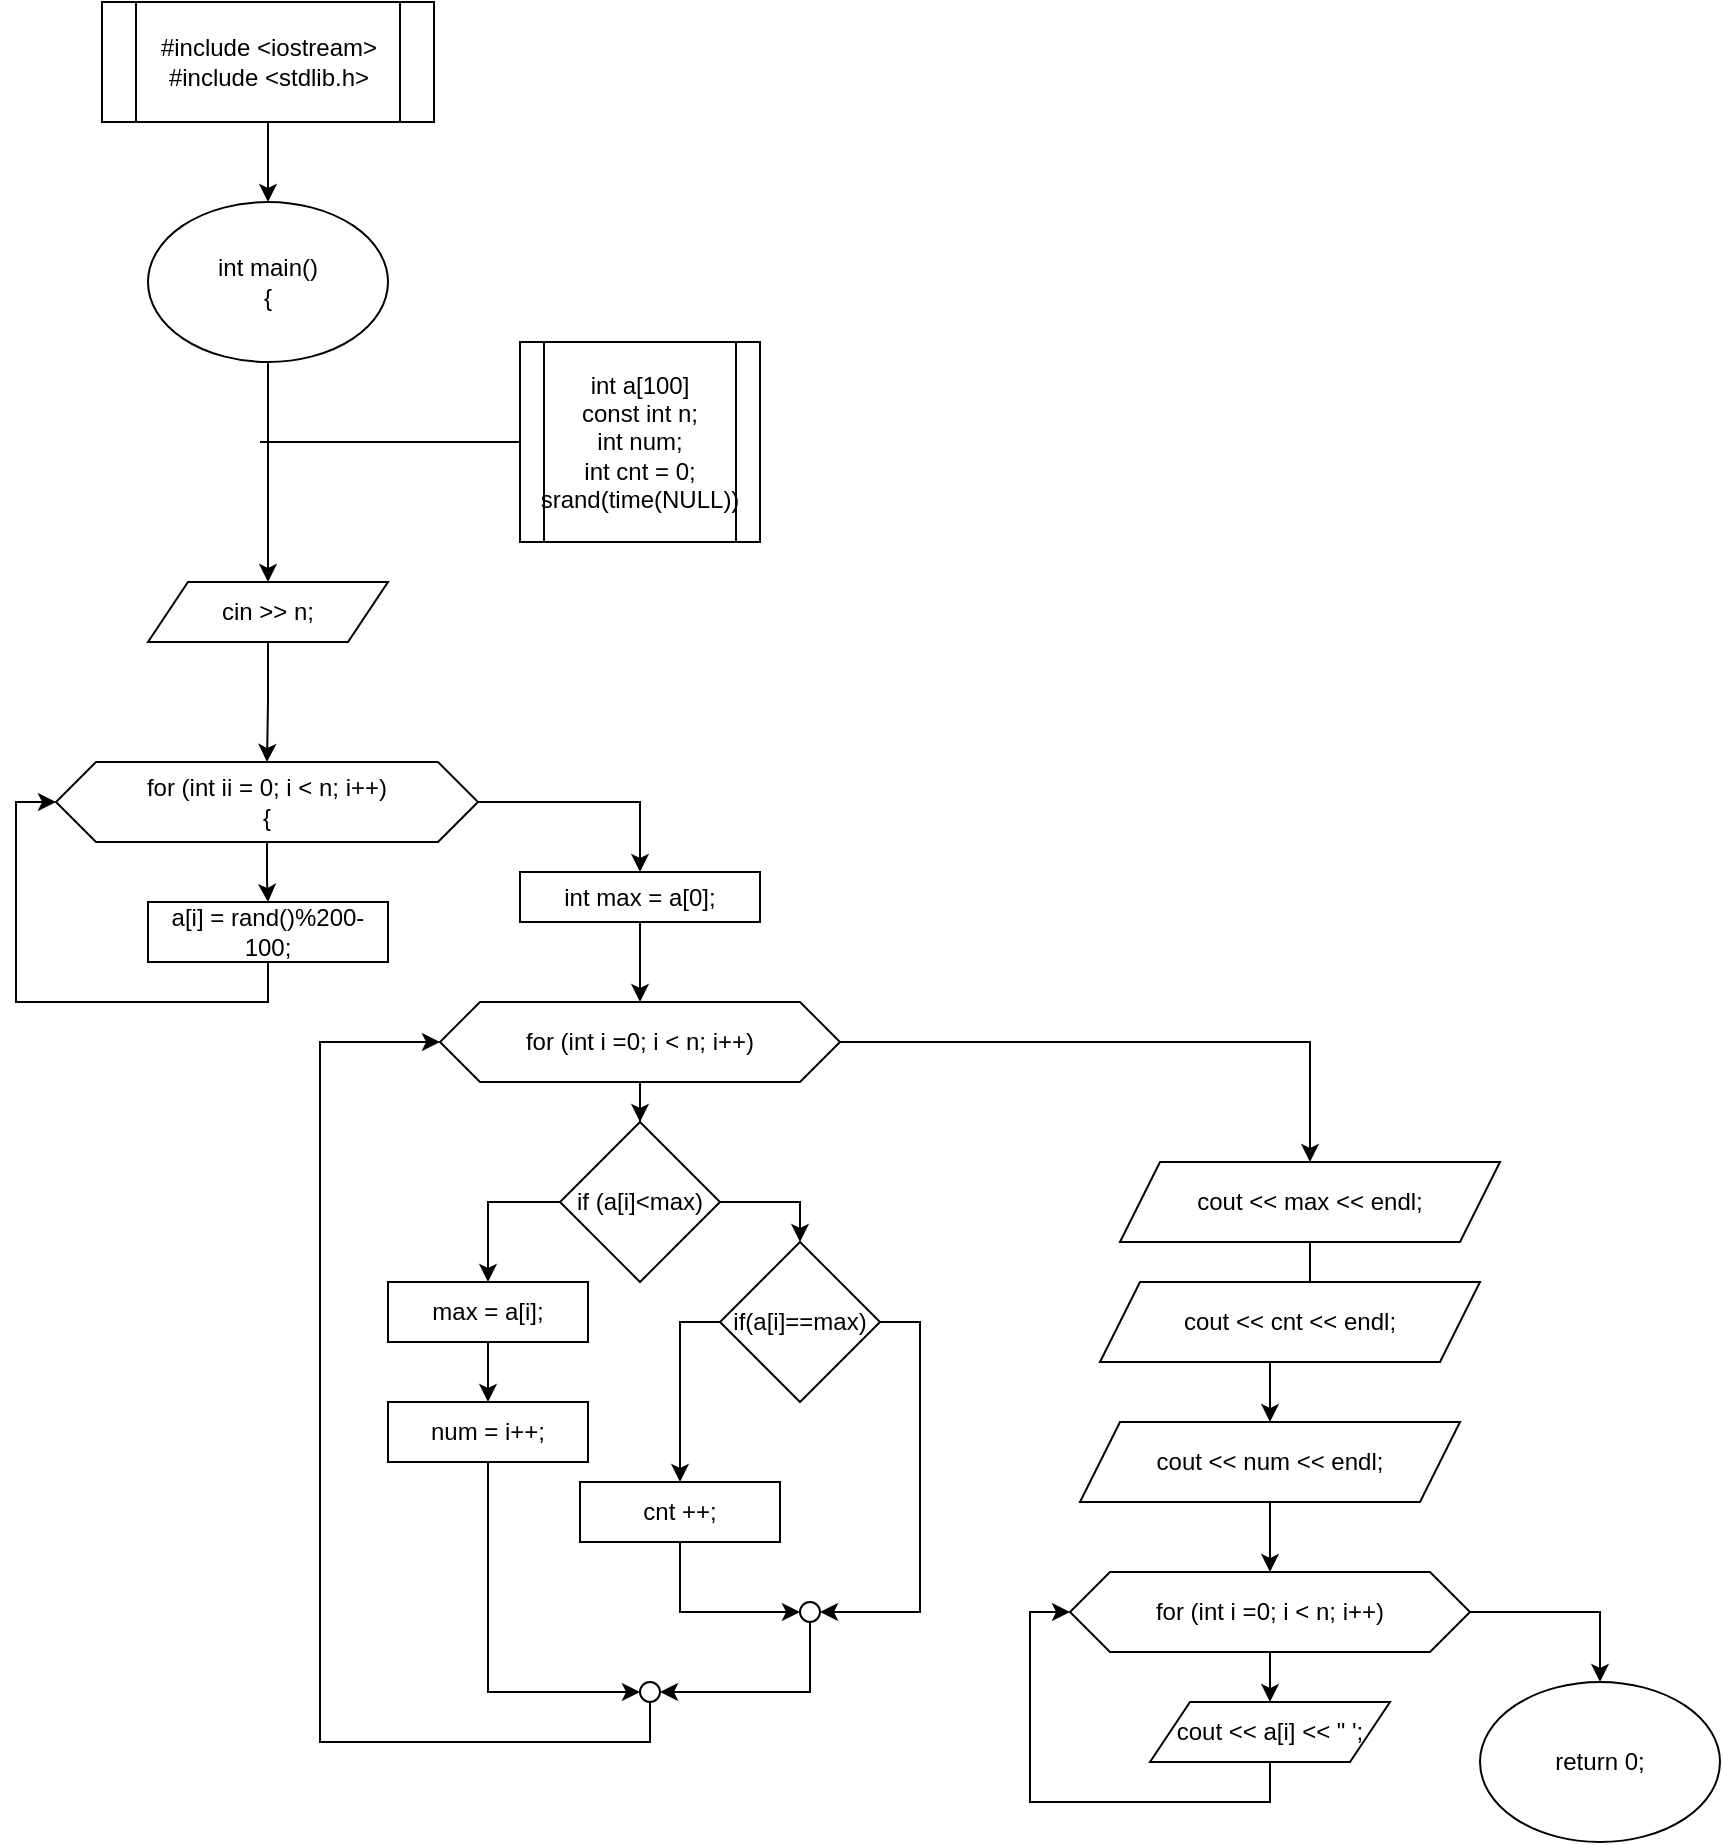 <mxfile version="23.0.2" type="device">
  <diagram id="C5RBs43oDa-KdzZeNtuy" name="Page-1">
    <mxGraphModel dx="1884" dy="1102" grid="1" gridSize="10" guides="1" tooltips="1" connect="1" arrows="1" fold="1" page="1" pageScale="1" pageWidth="827" pageHeight="1169" math="0" shadow="0">
      <root>
        <mxCell id="WIyWlLk6GJQsqaUBKTNV-0" />
        <mxCell id="WIyWlLk6GJQsqaUBKTNV-1" parent="WIyWlLk6GJQsqaUBKTNV-0" />
        <mxCell id="zh3utnzeT94NHXO4I2v2-3" value="" style="edgeStyle=orthogonalEdgeStyle;rounded=0;orthogonalLoop=1;jettySize=auto;html=1;" edge="1" parent="WIyWlLk6GJQsqaUBKTNV-1" source="zh3utnzeT94NHXO4I2v2-1" target="zh3utnzeT94NHXO4I2v2-2">
          <mxGeometry relative="1" as="geometry" />
        </mxCell>
        <mxCell id="zh3utnzeT94NHXO4I2v2-1" value="#include &amp;lt;iostream&amp;gt;&lt;br&gt;#include &amp;lt;stdlib.h&amp;gt;" style="shape=process;whiteSpace=wrap;html=1;backgroundOutline=1;" vertex="1" parent="WIyWlLk6GJQsqaUBKTNV-1">
          <mxGeometry x="331" y="110" width="166" height="60" as="geometry" />
        </mxCell>
        <mxCell id="zh3utnzeT94NHXO4I2v2-5" value="" style="edgeStyle=orthogonalEdgeStyle;rounded=0;orthogonalLoop=1;jettySize=auto;html=1;" edge="1" parent="WIyWlLk6GJQsqaUBKTNV-1" source="zh3utnzeT94NHXO4I2v2-2" target="zh3utnzeT94NHXO4I2v2-4">
          <mxGeometry relative="1" as="geometry" />
        </mxCell>
        <mxCell id="zh3utnzeT94NHXO4I2v2-2" value="int main()&lt;br&gt;{" style="ellipse;whiteSpace=wrap;html=1;" vertex="1" parent="WIyWlLk6GJQsqaUBKTNV-1">
          <mxGeometry x="354" y="210" width="120" height="80" as="geometry" />
        </mxCell>
        <mxCell id="zh3utnzeT94NHXO4I2v2-14" value="" style="edgeStyle=orthogonalEdgeStyle;rounded=0;orthogonalLoop=1;jettySize=auto;html=1;" edge="1" parent="WIyWlLk6GJQsqaUBKTNV-1" source="zh3utnzeT94NHXO4I2v2-4" target="zh3utnzeT94NHXO4I2v2-13">
          <mxGeometry relative="1" as="geometry" />
        </mxCell>
        <mxCell id="zh3utnzeT94NHXO4I2v2-4" value="cin &amp;gt;&amp;gt; n;" style="shape=parallelogram;perimeter=parallelogramPerimeter;whiteSpace=wrap;html=1;fixedSize=1;" vertex="1" parent="WIyWlLk6GJQsqaUBKTNV-1">
          <mxGeometry x="354" y="400" width="120" height="30" as="geometry" />
        </mxCell>
        <mxCell id="zh3utnzeT94NHXO4I2v2-9" value="int a[100]&lt;br&gt;const int n;&lt;br&gt;int num;&lt;br&gt;int cnt = 0;&lt;br&gt;srand(time(NULL))" style="shape=process;whiteSpace=wrap;html=1;backgroundOutline=1;" vertex="1" parent="WIyWlLk6GJQsqaUBKTNV-1">
          <mxGeometry x="540" y="280" width="120" height="100" as="geometry" />
        </mxCell>
        <mxCell id="zh3utnzeT94NHXO4I2v2-12" value="" style="endArrow=none;html=1;rounded=0;entryX=0;entryY=0.5;entryDx=0;entryDy=0;" edge="1" parent="WIyWlLk6GJQsqaUBKTNV-1" target="zh3utnzeT94NHXO4I2v2-9">
          <mxGeometry width="50" height="50" relative="1" as="geometry">
            <mxPoint x="410" y="330" as="sourcePoint" />
            <mxPoint x="430" y="560" as="targetPoint" />
          </mxGeometry>
        </mxCell>
        <mxCell id="zh3utnzeT94NHXO4I2v2-16" value="" style="edgeStyle=orthogonalEdgeStyle;rounded=0;orthogonalLoop=1;jettySize=auto;html=1;" edge="1" parent="WIyWlLk6GJQsqaUBKTNV-1" source="zh3utnzeT94NHXO4I2v2-13" target="zh3utnzeT94NHXO4I2v2-15">
          <mxGeometry relative="1" as="geometry" />
        </mxCell>
        <mxCell id="zh3utnzeT94NHXO4I2v2-19" style="edgeStyle=orthogonalEdgeStyle;rounded=0;orthogonalLoop=1;jettySize=auto;html=1;exitX=1;exitY=0.5;exitDx=0;exitDy=0;entryX=0.5;entryY=0;entryDx=0;entryDy=0;" edge="1" parent="WIyWlLk6GJQsqaUBKTNV-1" source="zh3utnzeT94NHXO4I2v2-13" target="zh3utnzeT94NHXO4I2v2-18">
          <mxGeometry relative="1" as="geometry" />
        </mxCell>
        <mxCell id="zh3utnzeT94NHXO4I2v2-13" value="for (int ii = 0; i &amp;lt; n; i++)&lt;br&gt;{" style="shape=hexagon;perimeter=hexagonPerimeter2;whiteSpace=wrap;html=1;fixedSize=1;" vertex="1" parent="WIyWlLk6GJQsqaUBKTNV-1">
          <mxGeometry x="308" y="490" width="211" height="40" as="geometry" />
        </mxCell>
        <mxCell id="zh3utnzeT94NHXO4I2v2-17" style="edgeStyle=orthogonalEdgeStyle;rounded=0;orthogonalLoop=1;jettySize=auto;html=1;exitX=0.5;exitY=1;exitDx=0;exitDy=0;entryX=0;entryY=0.5;entryDx=0;entryDy=0;" edge="1" parent="WIyWlLk6GJQsqaUBKTNV-1" source="zh3utnzeT94NHXO4I2v2-15" target="zh3utnzeT94NHXO4I2v2-13">
          <mxGeometry relative="1" as="geometry" />
        </mxCell>
        <mxCell id="zh3utnzeT94NHXO4I2v2-15" value="a[i] = rand()%200-100;" style="rounded=0;whiteSpace=wrap;html=1;" vertex="1" parent="WIyWlLk6GJQsqaUBKTNV-1">
          <mxGeometry x="354" y="560" width="120" height="30" as="geometry" />
        </mxCell>
        <mxCell id="zh3utnzeT94NHXO4I2v2-22" value="" style="edgeStyle=orthogonalEdgeStyle;rounded=0;orthogonalLoop=1;jettySize=auto;html=1;" edge="1" parent="WIyWlLk6GJQsqaUBKTNV-1" source="zh3utnzeT94NHXO4I2v2-18" target="zh3utnzeT94NHXO4I2v2-21">
          <mxGeometry relative="1" as="geometry" />
        </mxCell>
        <mxCell id="zh3utnzeT94NHXO4I2v2-18" value="int max = a[0];" style="rounded=0;whiteSpace=wrap;html=1;" vertex="1" parent="WIyWlLk6GJQsqaUBKTNV-1">
          <mxGeometry x="540" y="545" width="120" height="25" as="geometry" />
        </mxCell>
        <mxCell id="zh3utnzeT94NHXO4I2v2-20" style="edgeStyle=orthogonalEdgeStyle;rounded=0;orthogonalLoop=1;jettySize=auto;html=1;exitX=0.5;exitY=1;exitDx=0;exitDy=0;" edge="1" parent="WIyWlLk6GJQsqaUBKTNV-1" source="zh3utnzeT94NHXO4I2v2-4" target="zh3utnzeT94NHXO4I2v2-4">
          <mxGeometry relative="1" as="geometry" />
        </mxCell>
        <mxCell id="zh3utnzeT94NHXO4I2v2-24" value="" style="edgeStyle=orthogonalEdgeStyle;rounded=0;orthogonalLoop=1;jettySize=auto;html=1;" edge="1" parent="WIyWlLk6GJQsqaUBKTNV-1" source="zh3utnzeT94NHXO4I2v2-21" target="zh3utnzeT94NHXO4I2v2-23">
          <mxGeometry relative="1" as="geometry" />
        </mxCell>
        <mxCell id="zh3utnzeT94NHXO4I2v2-44" style="edgeStyle=orthogonalEdgeStyle;rounded=0;orthogonalLoop=1;jettySize=auto;html=1;exitX=1;exitY=0.5;exitDx=0;exitDy=0;entryX=0.5;entryY=0;entryDx=0;entryDy=0;" edge="1" parent="WIyWlLk6GJQsqaUBKTNV-1" source="zh3utnzeT94NHXO4I2v2-21" target="zh3utnzeT94NHXO4I2v2-43">
          <mxGeometry relative="1" as="geometry" />
        </mxCell>
        <mxCell id="zh3utnzeT94NHXO4I2v2-21" value="for (int i =0; i &amp;lt; n; i++)" style="shape=hexagon;perimeter=hexagonPerimeter2;whiteSpace=wrap;html=1;fixedSize=1;" vertex="1" parent="WIyWlLk6GJQsqaUBKTNV-1">
          <mxGeometry x="500" y="610" width="200" height="40" as="geometry" />
        </mxCell>
        <mxCell id="zh3utnzeT94NHXO4I2v2-28" style="edgeStyle=orthogonalEdgeStyle;rounded=0;orthogonalLoop=1;jettySize=auto;html=1;exitX=0;exitY=0.5;exitDx=0;exitDy=0;entryX=0.5;entryY=0;entryDx=0;entryDy=0;" edge="1" parent="WIyWlLk6GJQsqaUBKTNV-1" source="zh3utnzeT94NHXO4I2v2-23" target="zh3utnzeT94NHXO4I2v2-25">
          <mxGeometry relative="1" as="geometry" />
        </mxCell>
        <mxCell id="zh3utnzeT94NHXO4I2v2-30" style="edgeStyle=orthogonalEdgeStyle;rounded=0;orthogonalLoop=1;jettySize=auto;html=1;exitX=1;exitY=0.5;exitDx=0;exitDy=0;entryX=0.5;entryY=0;entryDx=0;entryDy=0;" edge="1" parent="WIyWlLk6GJQsqaUBKTNV-1" source="zh3utnzeT94NHXO4I2v2-23" target="zh3utnzeT94NHXO4I2v2-29">
          <mxGeometry relative="1" as="geometry" />
        </mxCell>
        <mxCell id="zh3utnzeT94NHXO4I2v2-23" value="if (a[i]&amp;lt;max)" style="rhombus;whiteSpace=wrap;html=1;" vertex="1" parent="WIyWlLk6GJQsqaUBKTNV-1">
          <mxGeometry x="560" y="670" width="80" height="80" as="geometry" />
        </mxCell>
        <mxCell id="zh3utnzeT94NHXO4I2v2-27" value="" style="edgeStyle=orthogonalEdgeStyle;rounded=0;orthogonalLoop=1;jettySize=auto;html=1;" edge="1" parent="WIyWlLk6GJQsqaUBKTNV-1" source="zh3utnzeT94NHXO4I2v2-25" target="zh3utnzeT94NHXO4I2v2-26">
          <mxGeometry relative="1" as="geometry" />
        </mxCell>
        <mxCell id="zh3utnzeT94NHXO4I2v2-25" value="max = a[i];" style="rounded=0;whiteSpace=wrap;html=1;" vertex="1" parent="WIyWlLk6GJQsqaUBKTNV-1">
          <mxGeometry x="474" y="750" width="100" height="30" as="geometry" />
        </mxCell>
        <mxCell id="zh3utnzeT94NHXO4I2v2-41" style="edgeStyle=orthogonalEdgeStyle;rounded=0;orthogonalLoop=1;jettySize=auto;html=1;exitX=0.5;exitY=1;exitDx=0;exitDy=0;entryX=0;entryY=0.5;entryDx=0;entryDy=0;" edge="1" parent="WIyWlLk6GJQsqaUBKTNV-1" source="zh3utnzeT94NHXO4I2v2-26" target="zh3utnzeT94NHXO4I2v2-39">
          <mxGeometry relative="1" as="geometry" />
        </mxCell>
        <mxCell id="zh3utnzeT94NHXO4I2v2-26" value="num = i++;" style="rounded=0;whiteSpace=wrap;html=1;" vertex="1" parent="WIyWlLk6GJQsqaUBKTNV-1">
          <mxGeometry x="474" y="810" width="100" height="30" as="geometry" />
        </mxCell>
        <mxCell id="zh3utnzeT94NHXO4I2v2-33" style="edgeStyle=orthogonalEdgeStyle;rounded=0;orthogonalLoop=1;jettySize=auto;html=1;exitX=0;exitY=0.5;exitDx=0;exitDy=0;entryX=0.5;entryY=0;entryDx=0;entryDy=0;" edge="1" parent="WIyWlLk6GJQsqaUBKTNV-1" source="zh3utnzeT94NHXO4I2v2-29" target="zh3utnzeT94NHXO4I2v2-32">
          <mxGeometry relative="1" as="geometry" />
        </mxCell>
        <mxCell id="zh3utnzeT94NHXO4I2v2-37" style="edgeStyle=orthogonalEdgeStyle;rounded=0;orthogonalLoop=1;jettySize=auto;html=1;exitX=1;exitY=0.5;exitDx=0;exitDy=0;entryX=1;entryY=0.5;entryDx=0;entryDy=0;" edge="1" parent="WIyWlLk6GJQsqaUBKTNV-1" source="zh3utnzeT94NHXO4I2v2-29" target="zh3utnzeT94NHXO4I2v2-35">
          <mxGeometry relative="1" as="geometry" />
        </mxCell>
        <mxCell id="zh3utnzeT94NHXO4I2v2-29" value="if(a[i]==max)" style="rhombus;whiteSpace=wrap;html=1;" vertex="1" parent="WIyWlLk6GJQsqaUBKTNV-1">
          <mxGeometry x="640" y="730" width="80" height="80" as="geometry" />
        </mxCell>
        <mxCell id="zh3utnzeT94NHXO4I2v2-38" style="edgeStyle=orthogonalEdgeStyle;rounded=0;orthogonalLoop=1;jettySize=auto;html=1;exitX=0.5;exitY=1;exitDx=0;exitDy=0;entryX=0;entryY=0.5;entryDx=0;entryDy=0;" edge="1" parent="WIyWlLk6GJQsqaUBKTNV-1" source="zh3utnzeT94NHXO4I2v2-32" target="zh3utnzeT94NHXO4I2v2-35">
          <mxGeometry relative="1" as="geometry" />
        </mxCell>
        <mxCell id="zh3utnzeT94NHXO4I2v2-32" value="cnt ++;" style="rounded=0;whiteSpace=wrap;html=1;" vertex="1" parent="WIyWlLk6GJQsqaUBKTNV-1">
          <mxGeometry x="570" y="850" width="100" height="30" as="geometry" />
        </mxCell>
        <mxCell id="zh3utnzeT94NHXO4I2v2-40" style="edgeStyle=orthogonalEdgeStyle;rounded=0;orthogonalLoop=1;jettySize=auto;html=1;exitX=0.5;exitY=1;exitDx=0;exitDy=0;entryX=1;entryY=0.5;entryDx=0;entryDy=0;" edge="1" parent="WIyWlLk6GJQsqaUBKTNV-1" source="zh3utnzeT94NHXO4I2v2-35" target="zh3utnzeT94NHXO4I2v2-39">
          <mxGeometry relative="1" as="geometry" />
        </mxCell>
        <mxCell id="zh3utnzeT94NHXO4I2v2-35" value="" style="ellipse;whiteSpace=wrap;html=1;aspect=fixed;" vertex="1" parent="WIyWlLk6GJQsqaUBKTNV-1">
          <mxGeometry x="680" y="910" width="10" height="10" as="geometry" />
        </mxCell>
        <mxCell id="zh3utnzeT94NHXO4I2v2-42" style="edgeStyle=orthogonalEdgeStyle;rounded=0;orthogonalLoop=1;jettySize=auto;html=1;exitX=0.5;exitY=1;exitDx=0;exitDy=0;entryX=0;entryY=0.5;entryDx=0;entryDy=0;" edge="1" parent="WIyWlLk6GJQsqaUBKTNV-1" source="zh3utnzeT94NHXO4I2v2-39" target="zh3utnzeT94NHXO4I2v2-21">
          <mxGeometry relative="1" as="geometry">
            <Array as="points">
              <mxPoint x="605" y="980" />
              <mxPoint x="440" y="980" />
              <mxPoint x="440" y="630" />
            </Array>
          </mxGeometry>
        </mxCell>
        <mxCell id="zh3utnzeT94NHXO4I2v2-39" value="" style="ellipse;whiteSpace=wrap;html=1;" vertex="1" parent="WIyWlLk6GJQsqaUBKTNV-1">
          <mxGeometry x="600" y="950" width="10" height="10" as="geometry" />
        </mxCell>
        <mxCell id="zh3utnzeT94NHXO4I2v2-47" value="" style="edgeStyle=orthogonalEdgeStyle;rounded=0;orthogonalLoop=1;jettySize=auto;html=1;" edge="1" parent="WIyWlLk6GJQsqaUBKTNV-1" source="zh3utnzeT94NHXO4I2v2-43" target="zh3utnzeT94NHXO4I2v2-46">
          <mxGeometry relative="1" as="geometry" />
        </mxCell>
        <mxCell id="zh3utnzeT94NHXO4I2v2-43" value="cout &amp;lt;&amp;lt; max &amp;lt;&amp;lt; endl;" style="shape=parallelogram;perimeter=parallelogramPerimeter;whiteSpace=wrap;html=1;fixedSize=1;" vertex="1" parent="WIyWlLk6GJQsqaUBKTNV-1">
          <mxGeometry x="840" y="690" width="190" height="40" as="geometry" />
        </mxCell>
        <mxCell id="zh3utnzeT94NHXO4I2v2-45" value="cout &amp;lt;&amp;lt; cnt &amp;lt;&amp;lt; endl;" style="shape=parallelogram;perimeter=parallelogramPerimeter;whiteSpace=wrap;html=1;fixedSize=1;" vertex="1" parent="WIyWlLk6GJQsqaUBKTNV-1">
          <mxGeometry x="830" y="750" width="190" height="40" as="geometry" />
        </mxCell>
        <mxCell id="zh3utnzeT94NHXO4I2v2-50" value="" style="edgeStyle=orthogonalEdgeStyle;rounded=0;orthogonalLoop=1;jettySize=auto;html=1;" edge="1" parent="WIyWlLk6GJQsqaUBKTNV-1" source="zh3utnzeT94NHXO4I2v2-46" target="zh3utnzeT94NHXO4I2v2-49">
          <mxGeometry relative="1" as="geometry" />
        </mxCell>
        <mxCell id="zh3utnzeT94NHXO4I2v2-46" value="cout &amp;lt;&amp;lt; num &amp;lt;&amp;lt; endl;" style="shape=parallelogram;perimeter=parallelogramPerimeter;whiteSpace=wrap;html=1;fixedSize=1;" vertex="1" parent="WIyWlLk6GJQsqaUBKTNV-1">
          <mxGeometry x="820" y="820" width="190" height="40" as="geometry" />
        </mxCell>
        <mxCell id="zh3utnzeT94NHXO4I2v2-52" value="" style="edgeStyle=orthogonalEdgeStyle;rounded=0;orthogonalLoop=1;jettySize=auto;html=1;" edge="1" parent="WIyWlLk6GJQsqaUBKTNV-1" source="zh3utnzeT94NHXO4I2v2-49" target="zh3utnzeT94NHXO4I2v2-51">
          <mxGeometry relative="1" as="geometry" />
        </mxCell>
        <mxCell id="zh3utnzeT94NHXO4I2v2-55" style="edgeStyle=orthogonalEdgeStyle;rounded=0;orthogonalLoop=1;jettySize=auto;html=1;exitX=1;exitY=0.5;exitDx=0;exitDy=0;entryX=0.5;entryY=0;entryDx=0;entryDy=0;" edge="1" parent="WIyWlLk6GJQsqaUBKTNV-1" source="zh3utnzeT94NHXO4I2v2-49" target="zh3utnzeT94NHXO4I2v2-54">
          <mxGeometry relative="1" as="geometry" />
        </mxCell>
        <mxCell id="zh3utnzeT94NHXO4I2v2-49" value="for (int i =0; i &amp;lt; n; i++)" style="shape=hexagon;perimeter=hexagonPerimeter2;whiteSpace=wrap;html=1;fixedSize=1;" vertex="1" parent="WIyWlLk6GJQsqaUBKTNV-1">
          <mxGeometry x="815" y="895" width="200" height="40" as="geometry" />
        </mxCell>
        <mxCell id="zh3utnzeT94NHXO4I2v2-53" style="edgeStyle=orthogonalEdgeStyle;rounded=0;orthogonalLoop=1;jettySize=auto;html=1;exitX=0.5;exitY=1;exitDx=0;exitDy=0;entryX=0;entryY=0.5;entryDx=0;entryDy=0;" edge="1" parent="WIyWlLk6GJQsqaUBKTNV-1" source="zh3utnzeT94NHXO4I2v2-51" target="zh3utnzeT94NHXO4I2v2-49">
          <mxGeometry relative="1" as="geometry" />
        </mxCell>
        <mxCell id="zh3utnzeT94NHXO4I2v2-51" value="cout &amp;lt;&amp;lt; a[i] &amp;lt;&amp;lt; &quot; &#39;;" style="shape=parallelogram;perimeter=parallelogramPerimeter;whiteSpace=wrap;html=1;fixedSize=1;" vertex="1" parent="WIyWlLk6GJQsqaUBKTNV-1">
          <mxGeometry x="855" y="960" width="120" height="30" as="geometry" />
        </mxCell>
        <mxCell id="zh3utnzeT94NHXO4I2v2-54" value="return 0;" style="ellipse;whiteSpace=wrap;html=1;" vertex="1" parent="WIyWlLk6GJQsqaUBKTNV-1">
          <mxGeometry x="1020" y="950" width="120" height="80" as="geometry" />
        </mxCell>
      </root>
    </mxGraphModel>
  </diagram>
</mxfile>

